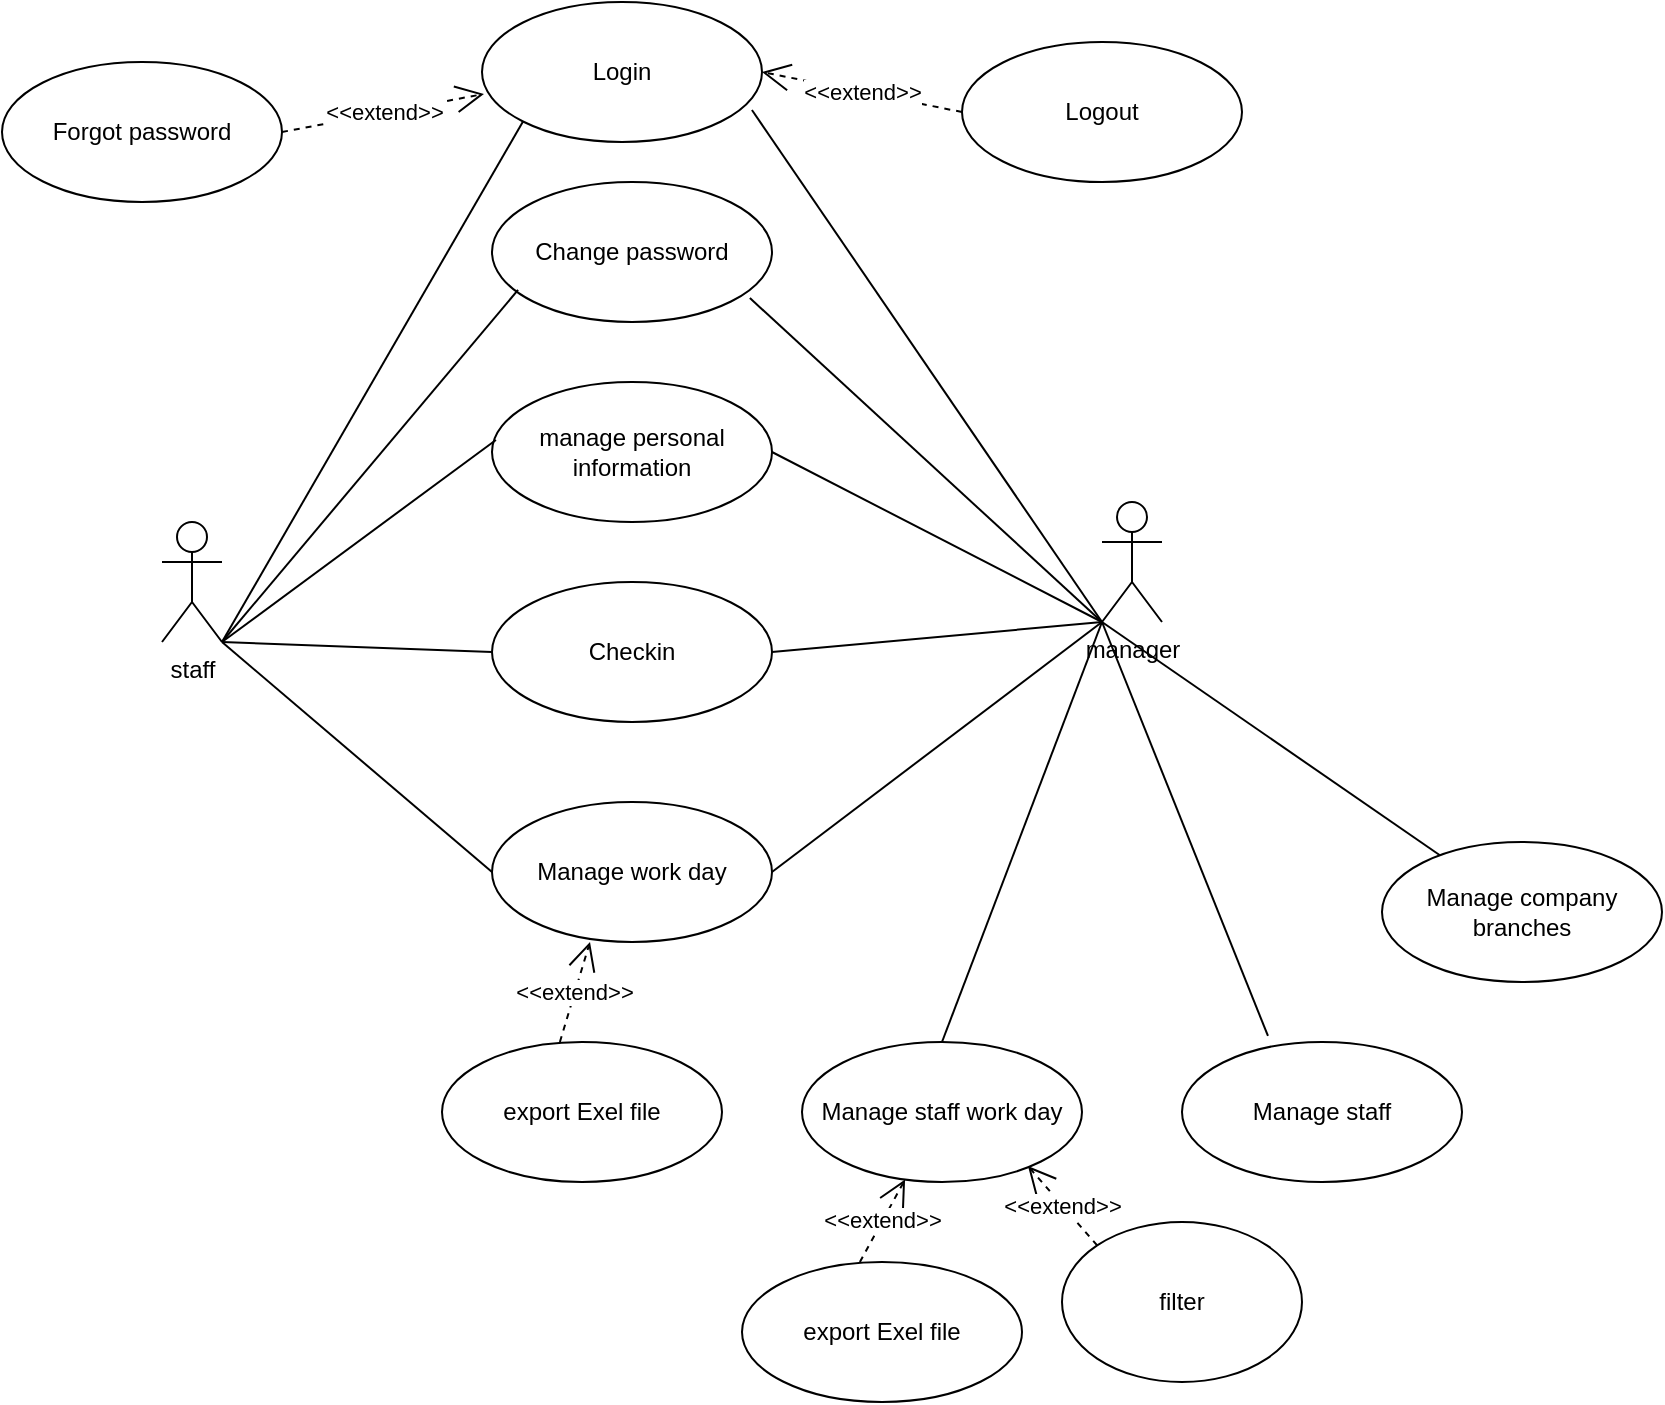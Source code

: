 <mxfile version="21.6.9" type="device">
  <diagram name="Page-1" id="zDqgq4aidtgjwOtBrlsz">
    <mxGraphModel dx="1034" dy="1816" grid="1" gridSize="10" guides="1" tooltips="1" connect="1" arrows="1" fold="1" page="1" pageScale="1" pageWidth="850" pageHeight="1100" math="0" shadow="0">
      <root>
        <mxCell id="0" />
        <mxCell id="1" parent="0" />
        <mxCell id="Z0_jcXT-F79JQHAhDQw1-1" value="staff" style="shape=umlActor;verticalLabelPosition=bottom;verticalAlign=top;html=1;" parent="1" vertex="1">
          <mxGeometry x="190" y="210" width="30" height="60" as="geometry" />
        </mxCell>
        <mxCell id="Z0_jcXT-F79JQHAhDQw1-2" value="manager" style="shape=umlActor;verticalLabelPosition=bottom;verticalAlign=top;html=1;" parent="1" vertex="1">
          <mxGeometry x="660" y="200" width="30" height="60" as="geometry" />
        </mxCell>
        <mxCell id="Z0_jcXT-F79JQHAhDQw1-3" value="Login" style="ellipse;whiteSpace=wrap;html=1;" parent="1" vertex="1">
          <mxGeometry x="350" y="-50" width="140" height="70" as="geometry" />
        </mxCell>
        <mxCell id="Z0_jcXT-F79JQHAhDQw1-4" value="Logout" style="ellipse;whiteSpace=wrap;html=1;" parent="1" vertex="1">
          <mxGeometry x="590" y="-30" width="140" height="70" as="geometry" />
        </mxCell>
        <mxCell id="Z0_jcXT-F79JQHAhDQw1-6" value="&amp;lt;&amp;lt;extend&amp;gt;&amp;gt;" style="endArrow=open;endSize=12;dashed=1;html=1;rounded=0;exitX=0;exitY=0.5;exitDx=0;exitDy=0;entryX=1;entryY=0.5;entryDx=0;entryDy=0;" parent="1" source="Z0_jcXT-F79JQHAhDQw1-4" target="Z0_jcXT-F79JQHAhDQw1-3" edge="1">
          <mxGeometry width="160" relative="1" as="geometry">
            <mxPoint x="510" y="100" as="sourcePoint" />
            <mxPoint x="670" y="100" as="targetPoint" />
          </mxGeometry>
        </mxCell>
        <mxCell id="Z0_jcXT-F79JQHAhDQw1-7" value="Forgot password" style="ellipse;whiteSpace=wrap;html=1;" parent="1" vertex="1">
          <mxGeometry x="110" y="-20" width="140" height="70" as="geometry" />
        </mxCell>
        <mxCell id="Z0_jcXT-F79JQHAhDQw1-9" value="&amp;lt;&amp;lt;extend&amp;gt;&amp;gt;" style="endArrow=open;endSize=12;dashed=1;html=1;rounded=0;exitX=1;exitY=0.5;exitDx=0;exitDy=0;entryX=0.007;entryY=0.657;entryDx=0;entryDy=0;entryPerimeter=0;" parent="1" source="Z0_jcXT-F79JQHAhDQw1-7" target="Z0_jcXT-F79JQHAhDQw1-3" edge="1">
          <mxGeometry width="160" relative="1" as="geometry">
            <mxPoint x="601" y="69" as="sourcePoint" />
            <mxPoint x="505" y="75" as="targetPoint" />
          </mxGeometry>
        </mxCell>
        <mxCell id="Z0_jcXT-F79JQHAhDQw1-10" value="manage personal information" style="ellipse;whiteSpace=wrap;html=1;" parent="1" vertex="1">
          <mxGeometry x="355" y="140" width="140" height="70" as="geometry" />
        </mxCell>
        <mxCell id="Z0_jcXT-F79JQHAhDQw1-11" value="Change password" style="ellipse;whiteSpace=wrap;html=1;" parent="1" vertex="1">
          <mxGeometry x="355" y="40" width="140" height="70" as="geometry" />
        </mxCell>
        <mxCell id="Z0_jcXT-F79JQHAhDQw1-13" value="Manage staff" style="ellipse;whiteSpace=wrap;html=1;" parent="1" vertex="1">
          <mxGeometry x="700" y="470" width="140" height="70" as="geometry" />
        </mxCell>
        <mxCell id="Z0_jcXT-F79JQHAhDQw1-14" value="Checkin" style="ellipse;whiteSpace=wrap;html=1;" parent="1" vertex="1">
          <mxGeometry x="355" y="240" width="140" height="70" as="geometry" />
        </mxCell>
        <mxCell id="Z0_jcXT-F79JQHAhDQw1-16" value="Manage work day" style="ellipse;whiteSpace=wrap;html=1;" parent="1" vertex="1">
          <mxGeometry x="355" y="350" width="140" height="70" as="geometry" />
        </mxCell>
        <mxCell id="Z0_jcXT-F79JQHAhDQw1-17" value="Manage staff work day" style="ellipse;whiteSpace=wrap;html=1;" parent="1" vertex="1">
          <mxGeometry x="510" y="470" width="140" height="70" as="geometry" />
        </mxCell>
        <mxCell id="Z0_jcXT-F79JQHAhDQw1-18" value="Manage company branches" style="ellipse;whiteSpace=wrap;html=1;" parent="1" vertex="1">
          <mxGeometry x="800" y="370" width="140" height="70" as="geometry" />
        </mxCell>
        <mxCell id="Z0_jcXT-F79JQHAhDQw1-20" value="export Exel file" style="ellipse;whiteSpace=wrap;html=1;" parent="1" vertex="1">
          <mxGeometry x="330" y="470" width="140" height="70" as="geometry" />
        </mxCell>
        <mxCell id="Z0_jcXT-F79JQHAhDQw1-21" value="&amp;lt;&amp;lt;extend&amp;gt;&amp;gt;" style="endArrow=open;endSize=12;dashed=1;html=1;rounded=0;entryX=0.35;entryY=1;entryDx=0;entryDy=0;entryPerimeter=0;exitX=0.421;exitY=0;exitDx=0;exitDy=0;exitPerimeter=0;" parent="1" source="Z0_jcXT-F79JQHAhDQw1-20" target="Z0_jcXT-F79JQHAhDQw1-16" edge="1">
          <mxGeometry width="160" relative="1" as="geometry">
            <mxPoint x="290" y="480" as="sourcePoint" />
            <mxPoint x="373" y="517" as="targetPoint" />
          </mxGeometry>
        </mxCell>
        <mxCell id="Z0_jcXT-F79JQHAhDQw1-22" value="export Exel file" style="ellipse;whiteSpace=wrap;html=1;" parent="1" vertex="1">
          <mxGeometry x="480" y="580" width="140" height="70" as="geometry" />
        </mxCell>
        <mxCell id="Z0_jcXT-F79JQHAhDQw1-23" value="&amp;lt;&amp;lt;extend&amp;gt;&amp;gt;" style="endArrow=open;endSize=12;dashed=1;html=1;rounded=0;exitX=0.421;exitY=0;exitDx=0;exitDy=0;exitPerimeter=0;" parent="1" source="Z0_jcXT-F79JQHAhDQw1-22" target="Z0_jcXT-F79JQHAhDQw1-17" edge="1">
          <mxGeometry width="160" relative="1" as="geometry">
            <mxPoint x="470" y="530" as="sourcePoint" />
            <mxPoint x="584" y="540" as="targetPoint" />
          </mxGeometry>
        </mxCell>
        <mxCell id="Z0_jcXT-F79JQHAhDQw1-24" value="" style="endArrow=none;html=1;rounded=0;exitX=1;exitY=1;exitDx=0;exitDy=0;exitPerimeter=0;entryX=0;entryY=1;entryDx=0;entryDy=0;" parent="1" source="Z0_jcXT-F79JQHAhDQw1-1" target="Z0_jcXT-F79JQHAhDQw1-3" edge="1">
          <mxGeometry width="50" height="50" relative="1" as="geometry">
            <mxPoint x="260" y="270" as="sourcePoint" />
            <mxPoint x="310" y="220" as="targetPoint" />
          </mxGeometry>
        </mxCell>
        <mxCell id="Z0_jcXT-F79JQHAhDQw1-25" value="" style="endArrow=none;html=1;rounded=0;entryX=0.014;entryY=0.414;entryDx=0;entryDy=0;exitX=1;exitY=1;exitDx=0;exitDy=0;exitPerimeter=0;entryPerimeter=0;" parent="1" source="Z0_jcXT-F79JQHAhDQw1-1" target="Z0_jcXT-F79JQHAhDQw1-10" edge="1">
          <mxGeometry width="50" height="50" relative="1" as="geometry">
            <mxPoint x="230" y="280" as="sourcePoint" />
            <mxPoint x="381" y="20" as="targetPoint" />
          </mxGeometry>
        </mxCell>
        <mxCell id="Z0_jcXT-F79JQHAhDQw1-30" value="" style="endArrow=none;html=1;rounded=0;exitX=1;exitY=1;exitDx=0;exitDy=0;exitPerimeter=0;entryX=0;entryY=0.5;entryDx=0;entryDy=0;" parent="1" source="Z0_jcXT-F79JQHAhDQw1-1" target="Z0_jcXT-F79JQHAhDQw1-14" edge="1">
          <mxGeometry width="50" height="50" relative="1" as="geometry">
            <mxPoint x="250" y="360" as="sourcePoint" />
            <mxPoint x="300" y="310" as="targetPoint" />
          </mxGeometry>
        </mxCell>
        <mxCell id="Z0_jcXT-F79JQHAhDQw1-32" value="" style="endArrow=none;html=1;rounded=0;entryX=1;entryY=1;entryDx=0;entryDy=0;entryPerimeter=0;exitX=0;exitY=0.5;exitDx=0;exitDy=0;" parent="1" source="Z0_jcXT-F79JQHAhDQw1-16" target="Z0_jcXT-F79JQHAhDQw1-1" edge="1">
          <mxGeometry width="50" height="50" relative="1" as="geometry">
            <mxPoint x="220" y="390" as="sourcePoint" />
            <mxPoint x="270" y="340" as="targetPoint" />
          </mxGeometry>
        </mxCell>
        <mxCell id="Z0_jcXT-F79JQHAhDQw1-33" value="" style="endArrow=none;html=1;rounded=0;entryX=0;entryY=1;entryDx=0;entryDy=0;entryPerimeter=0;exitX=0.964;exitY=0.771;exitDx=0;exitDy=0;exitPerimeter=0;" parent="1" source="Z0_jcXT-F79JQHAhDQw1-3" target="Z0_jcXT-F79JQHAhDQw1-2" edge="1">
          <mxGeometry width="50" height="50" relative="1" as="geometry">
            <mxPoint x="560" y="270" as="sourcePoint" />
            <mxPoint x="610" y="220" as="targetPoint" />
          </mxGeometry>
        </mxCell>
        <mxCell id="Z0_jcXT-F79JQHAhDQw1-34" value="" style="endArrow=none;html=1;rounded=0;entryX=0;entryY=1;entryDx=0;entryDy=0;entryPerimeter=0;exitX=1;exitY=0.5;exitDx=0;exitDy=0;" parent="1" source="Z0_jcXT-F79JQHAhDQw1-10" target="Z0_jcXT-F79JQHAhDQw1-2" edge="1">
          <mxGeometry width="50" height="50" relative="1" as="geometry">
            <mxPoint x="560" y="330" as="sourcePoint" />
            <mxPoint x="610" y="280" as="targetPoint" />
          </mxGeometry>
        </mxCell>
        <mxCell id="Z0_jcXT-F79JQHAhDQw1-35" value="" style="endArrow=none;html=1;rounded=0;entryX=0;entryY=1;entryDx=0;entryDy=0;entryPerimeter=0;exitX=1;exitY=0.5;exitDx=0;exitDy=0;" parent="1" source="Z0_jcXT-F79JQHAhDQw1-14" target="Z0_jcXT-F79JQHAhDQw1-2" edge="1">
          <mxGeometry width="50" height="50" relative="1" as="geometry">
            <mxPoint x="580" y="330" as="sourcePoint" />
            <mxPoint x="630" y="280" as="targetPoint" />
          </mxGeometry>
        </mxCell>
        <mxCell id="Z0_jcXT-F79JQHAhDQw1-37" value="" style="endArrow=none;html=1;rounded=0;entryX=0;entryY=1;entryDx=0;entryDy=0;entryPerimeter=0;exitX=1;exitY=0.5;exitDx=0;exitDy=0;" parent="1" source="Z0_jcXT-F79JQHAhDQw1-16" target="Z0_jcXT-F79JQHAhDQw1-2" edge="1">
          <mxGeometry width="50" height="50" relative="1" as="geometry">
            <mxPoint x="550" y="410" as="sourcePoint" />
            <mxPoint x="600" y="360" as="targetPoint" />
          </mxGeometry>
        </mxCell>
        <mxCell id="Z0_jcXT-F79JQHAhDQw1-38" value="" style="endArrow=none;html=1;rounded=0;entryX=0;entryY=1;entryDx=0;entryDy=0;entryPerimeter=0;exitX=0.5;exitY=0;exitDx=0;exitDy=0;" parent="1" source="Z0_jcXT-F79JQHAhDQw1-17" target="Z0_jcXT-F79JQHAhDQw1-2" edge="1">
          <mxGeometry width="50" height="50" relative="1" as="geometry">
            <mxPoint x="590" y="430" as="sourcePoint" />
            <mxPoint x="640" y="380" as="targetPoint" />
          </mxGeometry>
        </mxCell>
        <mxCell id="Z0_jcXT-F79JQHAhDQw1-39" value="" style="endArrow=none;html=1;rounded=0;entryX=0;entryY=1;entryDx=0;entryDy=0;entryPerimeter=0;exitX=0.307;exitY=-0.043;exitDx=0;exitDy=0;exitPerimeter=0;" parent="1" source="Z0_jcXT-F79JQHAhDQw1-13" target="Z0_jcXT-F79JQHAhDQw1-2" edge="1">
          <mxGeometry width="50" height="50" relative="1" as="geometry">
            <mxPoint x="670" y="420" as="sourcePoint" />
            <mxPoint x="720" y="370" as="targetPoint" />
          </mxGeometry>
        </mxCell>
        <mxCell id="Z0_jcXT-F79JQHAhDQw1-40" value="" style="endArrow=none;html=1;rounded=0;exitX=0;exitY=1;exitDx=0;exitDy=0;exitPerimeter=0;" parent="1" source="Z0_jcXT-F79JQHAhDQw1-2" target="Z0_jcXT-F79JQHAhDQw1-18" edge="1">
          <mxGeometry width="50" height="50" relative="1" as="geometry">
            <mxPoint x="760" y="350" as="sourcePoint" />
            <mxPoint x="810" y="300" as="targetPoint" />
          </mxGeometry>
        </mxCell>
        <mxCell id="Z0_jcXT-F79JQHAhDQw1-41" value="filter" style="ellipse;whiteSpace=wrap;html=1;" parent="1" vertex="1">
          <mxGeometry x="640" y="560" width="120" height="80" as="geometry" />
        </mxCell>
        <mxCell id="Z0_jcXT-F79JQHAhDQw1-42" value="&amp;lt;&amp;lt;extend&amp;gt;&amp;gt;" style="endArrow=open;endSize=12;dashed=1;html=1;rounded=0;exitX=0;exitY=0;exitDx=0;exitDy=0;entryX=0.807;entryY=0.886;entryDx=0;entryDy=0;entryPerimeter=0;" parent="1" source="Z0_jcXT-F79JQHAhDQw1-41" target="Z0_jcXT-F79JQHAhDQw1-17" edge="1">
          <mxGeometry width="160" relative="1" as="geometry">
            <mxPoint x="599" y="590" as="sourcePoint" />
            <mxPoint x="594" y="550" as="targetPoint" />
          </mxGeometry>
        </mxCell>
        <mxCell id="3RxOKIeK0UA37PxXUF5P-1" value="" style="endArrow=none;html=1;rounded=0;exitX=1;exitY=1;exitDx=0;exitDy=0;exitPerimeter=0;entryX=0.093;entryY=0.771;entryDx=0;entryDy=0;entryPerimeter=0;" edge="1" parent="1" source="Z0_jcXT-F79JQHAhDQw1-1" target="Z0_jcXT-F79JQHAhDQw1-11">
          <mxGeometry width="50" height="50" relative="1" as="geometry">
            <mxPoint x="180" y="240" as="sourcePoint" />
            <mxPoint x="230" y="190" as="targetPoint" />
          </mxGeometry>
        </mxCell>
        <mxCell id="3RxOKIeK0UA37PxXUF5P-2" value="" style="endArrow=none;html=1;rounded=0;exitX=0;exitY=1;exitDx=0;exitDy=0;exitPerimeter=0;entryX=0.921;entryY=0.829;entryDx=0;entryDy=0;entryPerimeter=0;" edge="1" parent="1" source="Z0_jcXT-F79JQHAhDQw1-2" target="Z0_jcXT-F79JQHAhDQw1-11">
          <mxGeometry width="50" height="50" relative="1" as="geometry">
            <mxPoint x="600" y="180" as="sourcePoint" />
            <mxPoint x="650" y="130" as="targetPoint" />
          </mxGeometry>
        </mxCell>
      </root>
    </mxGraphModel>
  </diagram>
</mxfile>
